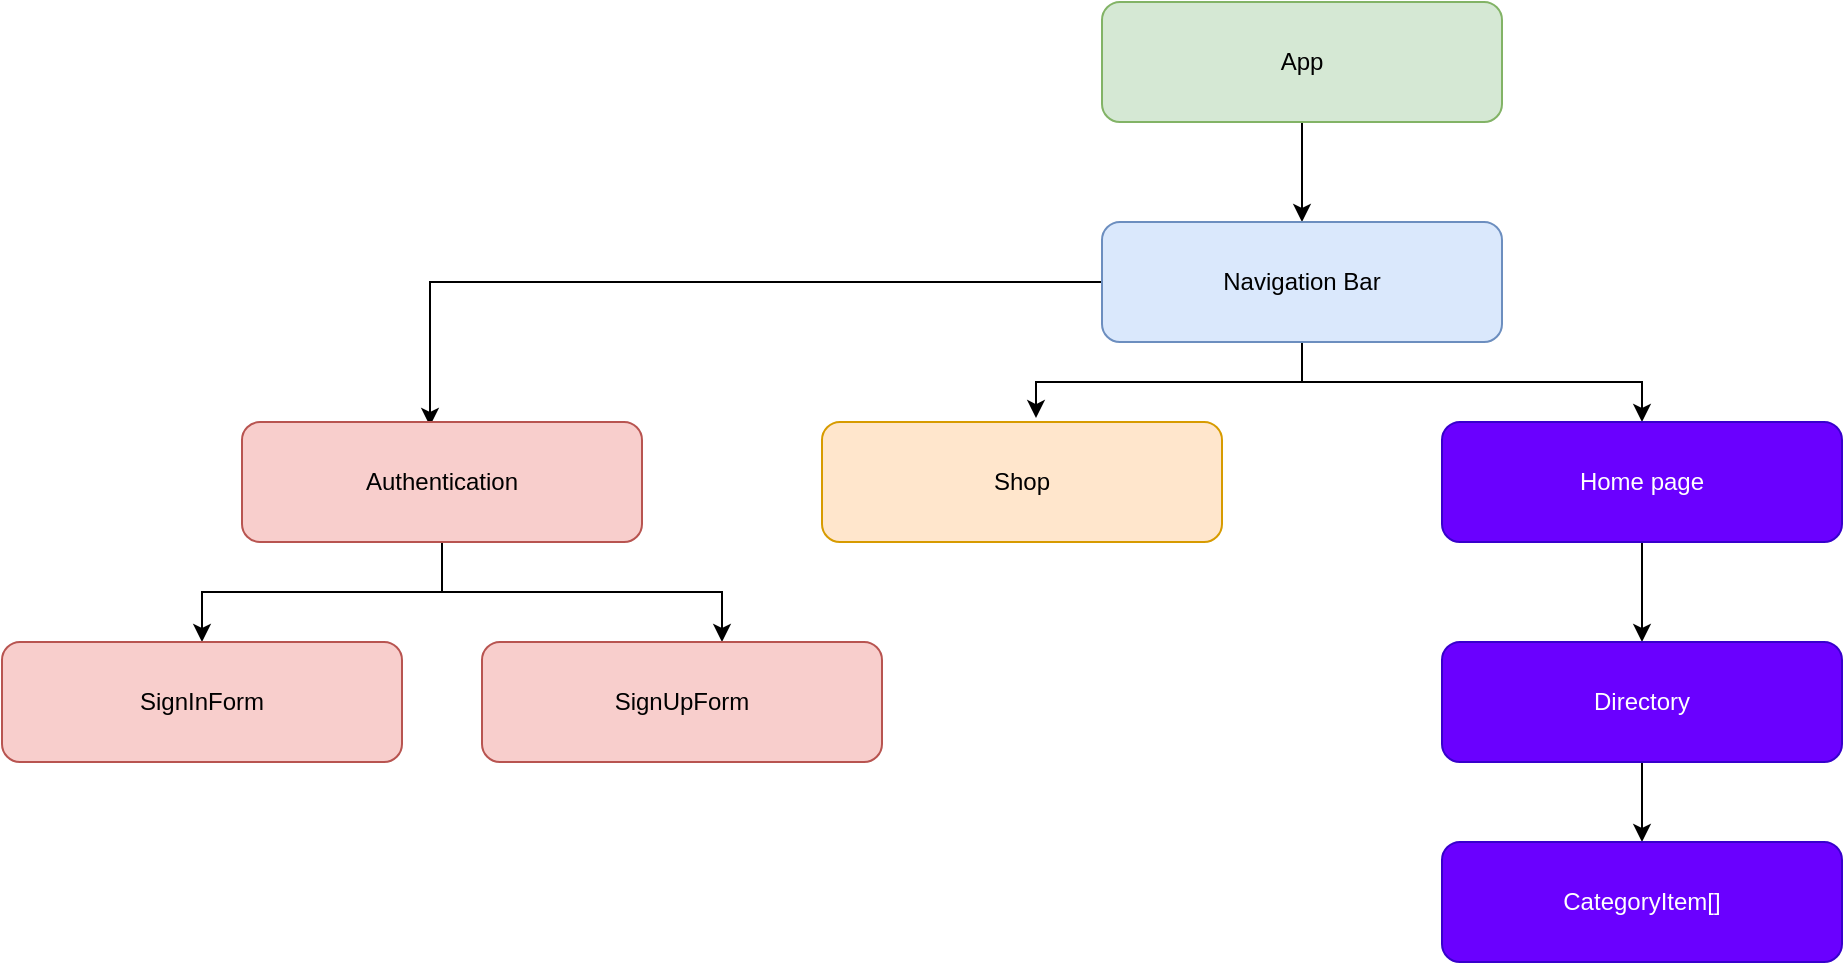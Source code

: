 <mxfile version="16.5.6" type="github"><diagram id="6K53gDUXcI1F0W7wg0sI" name="Page-1"><mxGraphModel dx="1422" dy="794" grid="1" gridSize="10" guides="1" tooltips="1" connect="1" arrows="1" fold="1" page="1" pageScale="1" pageWidth="3300" pageHeight="2339" math="0" shadow="0"><root><mxCell id="0"/><mxCell id="1" parent="0"/><mxCell id="ktMa9KET_BR6znBzhKVQ-3" value="" style="edgeStyle=orthogonalEdgeStyle;rounded=0;orthogonalLoop=1;jettySize=auto;html=1;" edge="1" parent="1" source="ktMa9KET_BR6znBzhKVQ-1" target="ktMa9KET_BR6znBzhKVQ-2"><mxGeometry relative="1" as="geometry"/></mxCell><mxCell id="ktMa9KET_BR6znBzhKVQ-1" value="App" style="rounded=1;whiteSpace=wrap;html=1;fillColor=#d5e8d4;strokeColor=#82b366;" vertex="1" parent="1"><mxGeometry x="610" y="30" width="200" height="60" as="geometry"/></mxCell><mxCell id="ktMa9KET_BR6znBzhKVQ-6" style="edgeStyle=orthogonalEdgeStyle;rounded=0;orthogonalLoop=1;jettySize=auto;html=1;entryX=0.535;entryY=-0.033;entryDx=0;entryDy=0;entryPerimeter=0;" edge="1" parent="1" source="ktMa9KET_BR6znBzhKVQ-2" target="ktMa9KET_BR6znBzhKVQ-5"><mxGeometry relative="1" as="geometry"/></mxCell><mxCell id="ktMa9KET_BR6znBzhKVQ-7" style="edgeStyle=orthogonalEdgeStyle;rounded=0;orthogonalLoop=1;jettySize=auto;html=1;" edge="1" parent="1" source="ktMa9KET_BR6znBzhKVQ-2" target="ktMa9KET_BR6znBzhKVQ-4"><mxGeometry relative="1" as="geometry"/></mxCell><mxCell id="ktMa9KET_BR6znBzhKVQ-13" style="edgeStyle=orthogonalEdgeStyle;rounded=0;orthogonalLoop=1;jettySize=auto;html=1;entryX=0.47;entryY=0.033;entryDx=0;entryDy=0;entryPerimeter=0;" edge="1" parent="1" source="ktMa9KET_BR6znBzhKVQ-2" target="ktMa9KET_BR6znBzhKVQ-12"><mxGeometry relative="1" as="geometry"/></mxCell><mxCell id="ktMa9KET_BR6znBzhKVQ-2" value="Navigation Bar" style="rounded=1;whiteSpace=wrap;html=1;fillColor=#dae8fc;strokeColor=#6c8ebf;" vertex="1" parent="1"><mxGeometry x="610" y="140" width="200" height="60" as="geometry"/></mxCell><mxCell id="ktMa9KET_BR6znBzhKVQ-9" value="" style="edgeStyle=orthogonalEdgeStyle;rounded=0;orthogonalLoop=1;jettySize=auto;html=1;" edge="1" parent="1" source="ktMa9KET_BR6znBzhKVQ-4" target="ktMa9KET_BR6znBzhKVQ-8"><mxGeometry relative="1" as="geometry"/></mxCell><mxCell id="ktMa9KET_BR6znBzhKVQ-4" value="Home page" style="rounded=1;whiteSpace=wrap;html=1;fillColor=#6a00ff;strokeColor=#3700CC;fontColor=#ffffff;" vertex="1" parent="1"><mxGeometry x="780" y="240" width="200" height="60" as="geometry"/></mxCell><mxCell id="ktMa9KET_BR6znBzhKVQ-5" value="Shop" style="rounded=1;whiteSpace=wrap;html=1;fillColor=#ffe6cc;strokeColor=#d79b00;" vertex="1" parent="1"><mxGeometry x="470" y="240" width="200" height="60" as="geometry"/></mxCell><mxCell id="ktMa9KET_BR6znBzhKVQ-11" value="" style="edgeStyle=orthogonalEdgeStyle;rounded=0;orthogonalLoop=1;jettySize=auto;html=1;" edge="1" parent="1" source="ktMa9KET_BR6znBzhKVQ-8" target="ktMa9KET_BR6znBzhKVQ-10"><mxGeometry relative="1" as="geometry"/></mxCell><mxCell id="ktMa9KET_BR6znBzhKVQ-8" value="Directory" style="rounded=1;whiteSpace=wrap;html=1;fillColor=#6a00ff;strokeColor=#3700CC;fontColor=#ffffff;" vertex="1" parent="1"><mxGeometry x="780" y="350" width="200" height="60" as="geometry"/></mxCell><mxCell id="ktMa9KET_BR6znBzhKVQ-10" value="CategoryItem[]" style="rounded=1;whiteSpace=wrap;html=1;fillColor=#6a00ff;strokeColor=#3700CC;fontColor=#ffffff;" vertex="1" parent="1"><mxGeometry x="780" y="450" width="200" height="60" as="geometry"/></mxCell><mxCell id="ktMa9KET_BR6znBzhKVQ-16" style="edgeStyle=orthogonalEdgeStyle;rounded=0;orthogonalLoop=1;jettySize=auto;html=1;entryX=0.5;entryY=0;entryDx=0;entryDy=0;" edge="1" parent="1" source="ktMa9KET_BR6znBzhKVQ-12" target="ktMa9KET_BR6znBzhKVQ-14"><mxGeometry relative="1" as="geometry"/></mxCell><mxCell id="ktMa9KET_BR6znBzhKVQ-17" style="edgeStyle=orthogonalEdgeStyle;rounded=0;orthogonalLoop=1;jettySize=auto;html=1;entryX=0.6;entryY=0;entryDx=0;entryDy=0;entryPerimeter=0;" edge="1" parent="1" source="ktMa9KET_BR6znBzhKVQ-12" target="ktMa9KET_BR6znBzhKVQ-15"><mxGeometry relative="1" as="geometry"/></mxCell><mxCell id="ktMa9KET_BR6znBzhKVQ-12" value="Authentication" style="rounded=1;whiteSpace=wrap;html=1;fillColor=#f8cecc;strokeColor=#b85450;" vertex="1" parent="1"><mxGeometry x="180" y="240" width="200" height="60" as="geometry"/></mxCell><mxCell id="ktMa9KET_BR6znBzhKVQ-14" value="SignInForm" style="rounded=1;whiteSpace=wrap;html=1;fillColor=#f8cecc;strokeColor=#b85450;" vertex="1" parent="1"><mxGeometry x="60" y="350" width="200" height="60" as="geometry"/></mxCell><mxCell id="ktMa9KET_BR6znBzhKVQ-15" value="SignUpForm" style="rounded=1;whiteSpace=wrap;html=1;fillColor=#f8cecc;strokeColor=#b85450;" vertex="1" parent="1"><mxGeometry x="300" y="350" width="200" height="60" as="geometry"/></mxCell></root></mxGraphModel></diagram></mxfile>